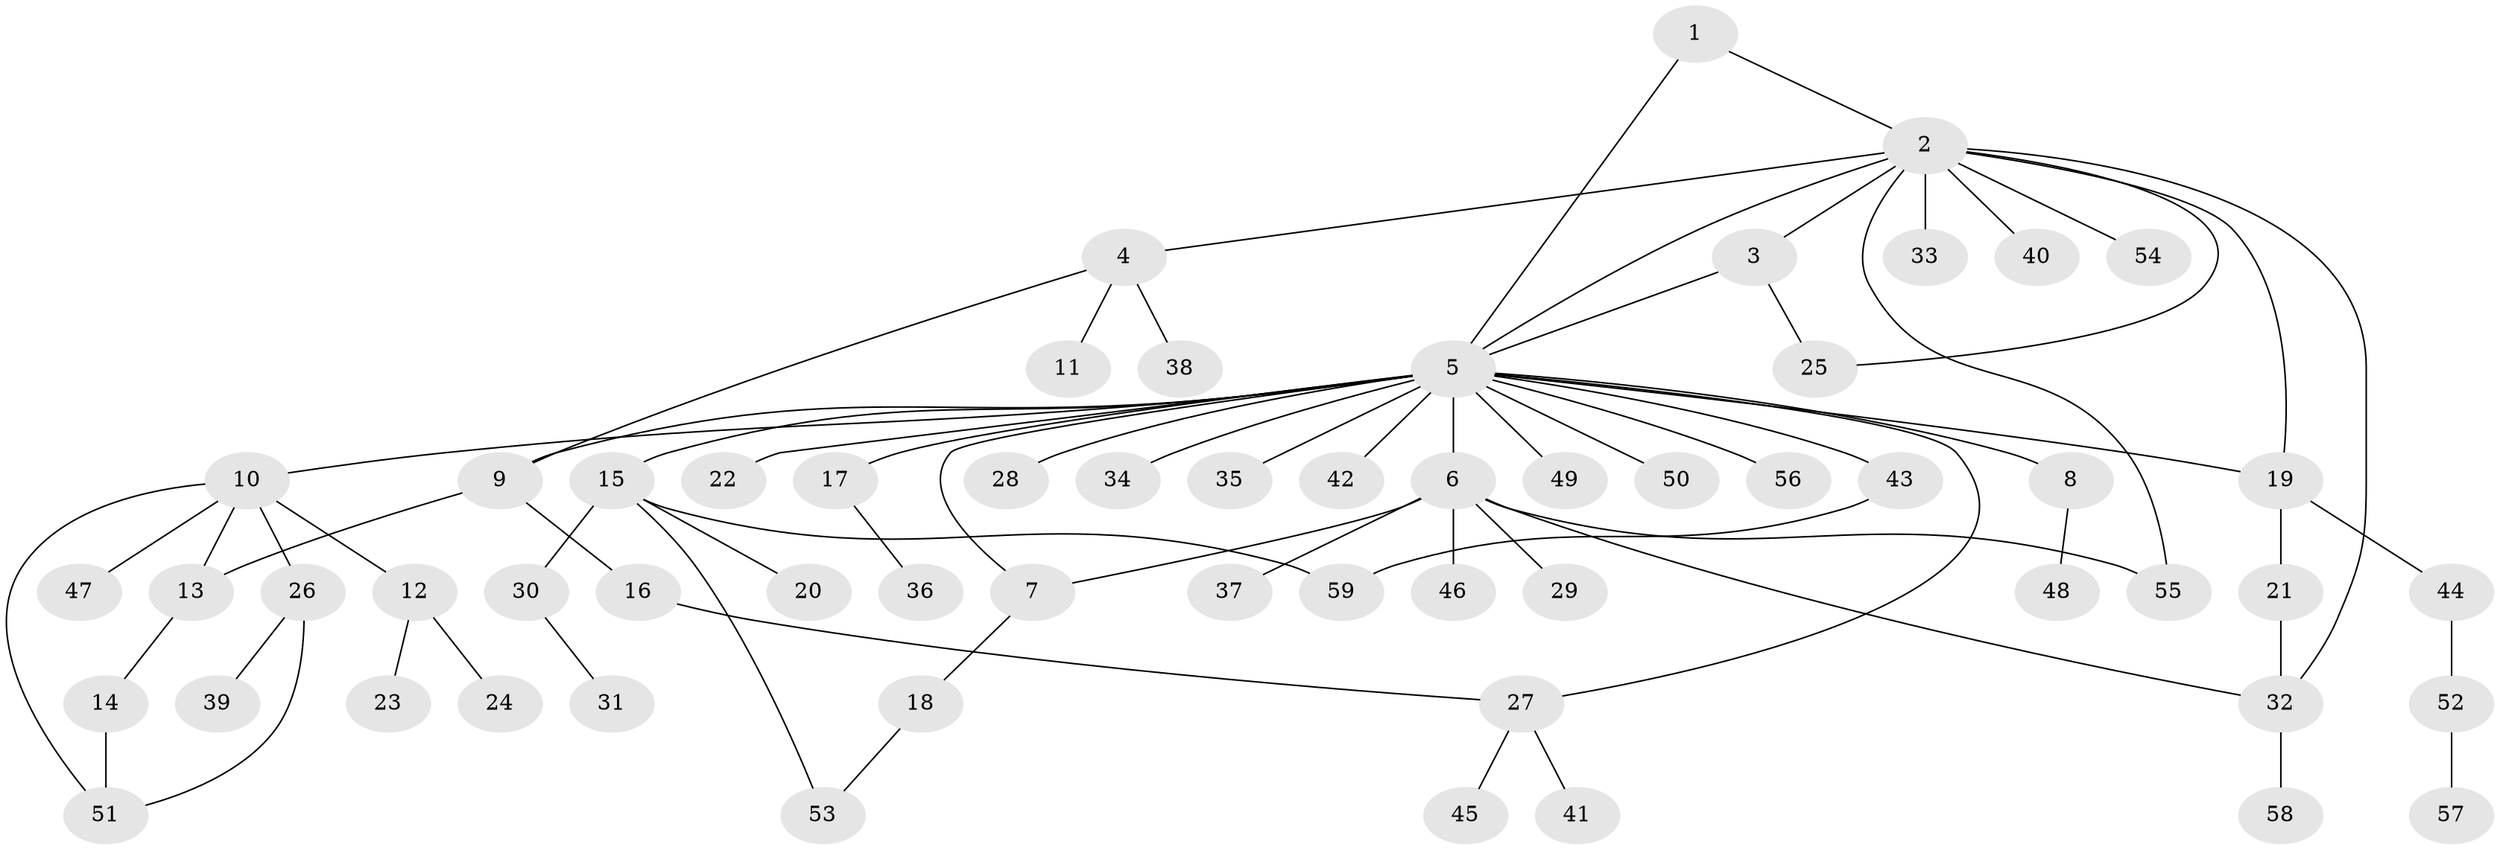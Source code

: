 // coarse degree distribution, {2: 0.20930232558139536, 12: 0.023255813953488372, 3: 0.11627906976744186, 20: 0.023255813953488372, 6: 0.046511627906976744, 1: 0.5348837209302325, 5: 0.046511627906976744}
// Generated by graph-tools (version 1.1) at 2025/23/03/03/25 07:23:54]
// undirected, 59 vertices, 73 edges
graph export_dot {
graph [start="1"]
  node [color=gray90,style=filled];
  1;
  2;
  3;
  4;
  5;
  6;
  7;
  8;
  9;
  10;
  11;
  12;
  13;
  14;
  15;
  16;
  17;
  18;
  19;
  20;
  21;
  22;
  23;
  24;
  25;
  26;
  27;
  28;
  29;
  30;
  31;
  32;
  33;
  34;
  35;
  36;
  37;
  38;
  39;
  40;
  41;
  42;
  43;
  44;
  45;
  46;
  47;
  48;
  49;
  50;
  51;
  52;
  53;
  54;
  55;
  56;
  57;
  58;
  59;
  1 -- 2;
  1 -- 5;
  2 -- 3;
  2 -- 4;
  2 -- 5;
  2 -- 19;
  2 -- 25;
  2 -- 32;
  2 -- 33;
  2 -- 40;
  2 -- 54;
  2 -- 55;
  3 -- 5;
  3 -- 25;
  4 -- 9;
  4 -- 11;
  4 -- 38;
  5 -- 6;
  5 -- 7;
  5 -- 8;
  5 -- 9;
  5 -- 10;
  5 -- 15;
  5 -- 17;
  5 -- 19;
  5 -- 22;
  5 -- 27;
  5 -- 28;
  5 -- 34;
  5 -- 35;
  5 -- 42;
  5 -- 43;
  5 -- 49;
  5 -- 50;
  5 -- 56;
  6 -- 7;
  6 -- 29;
  6 -- 32;
  6 -- 37;
  6 -- 46;
  6 -- 55;
  7 -- 18;
  8 -- 48;
  9 -- 13;
  9 -- 16;
  10 -- 12;
  10 -- 13;
  10 -- 26;
  10 -- 47;
  10 -- 51;
  12 -- 23;
  12 -- 24;
  13 -- 14;
  14 -- 51;
  15 -- 20;
  15 -- 30;
  15 -- 53;
  15 -- 59;
  16 -- 27;
  17 -- 36;
  18 -- 53;
  19 -- 21;
  19 -- 44;
  21 -- 32;
  26 -- 39;
  26 -- 51;
  27 -- 41;
  27 -- 45;
  30 -- 31;
  32 -- 58;
  43 -- 59;
  44 -- 52;
  52 -- 57;
}
